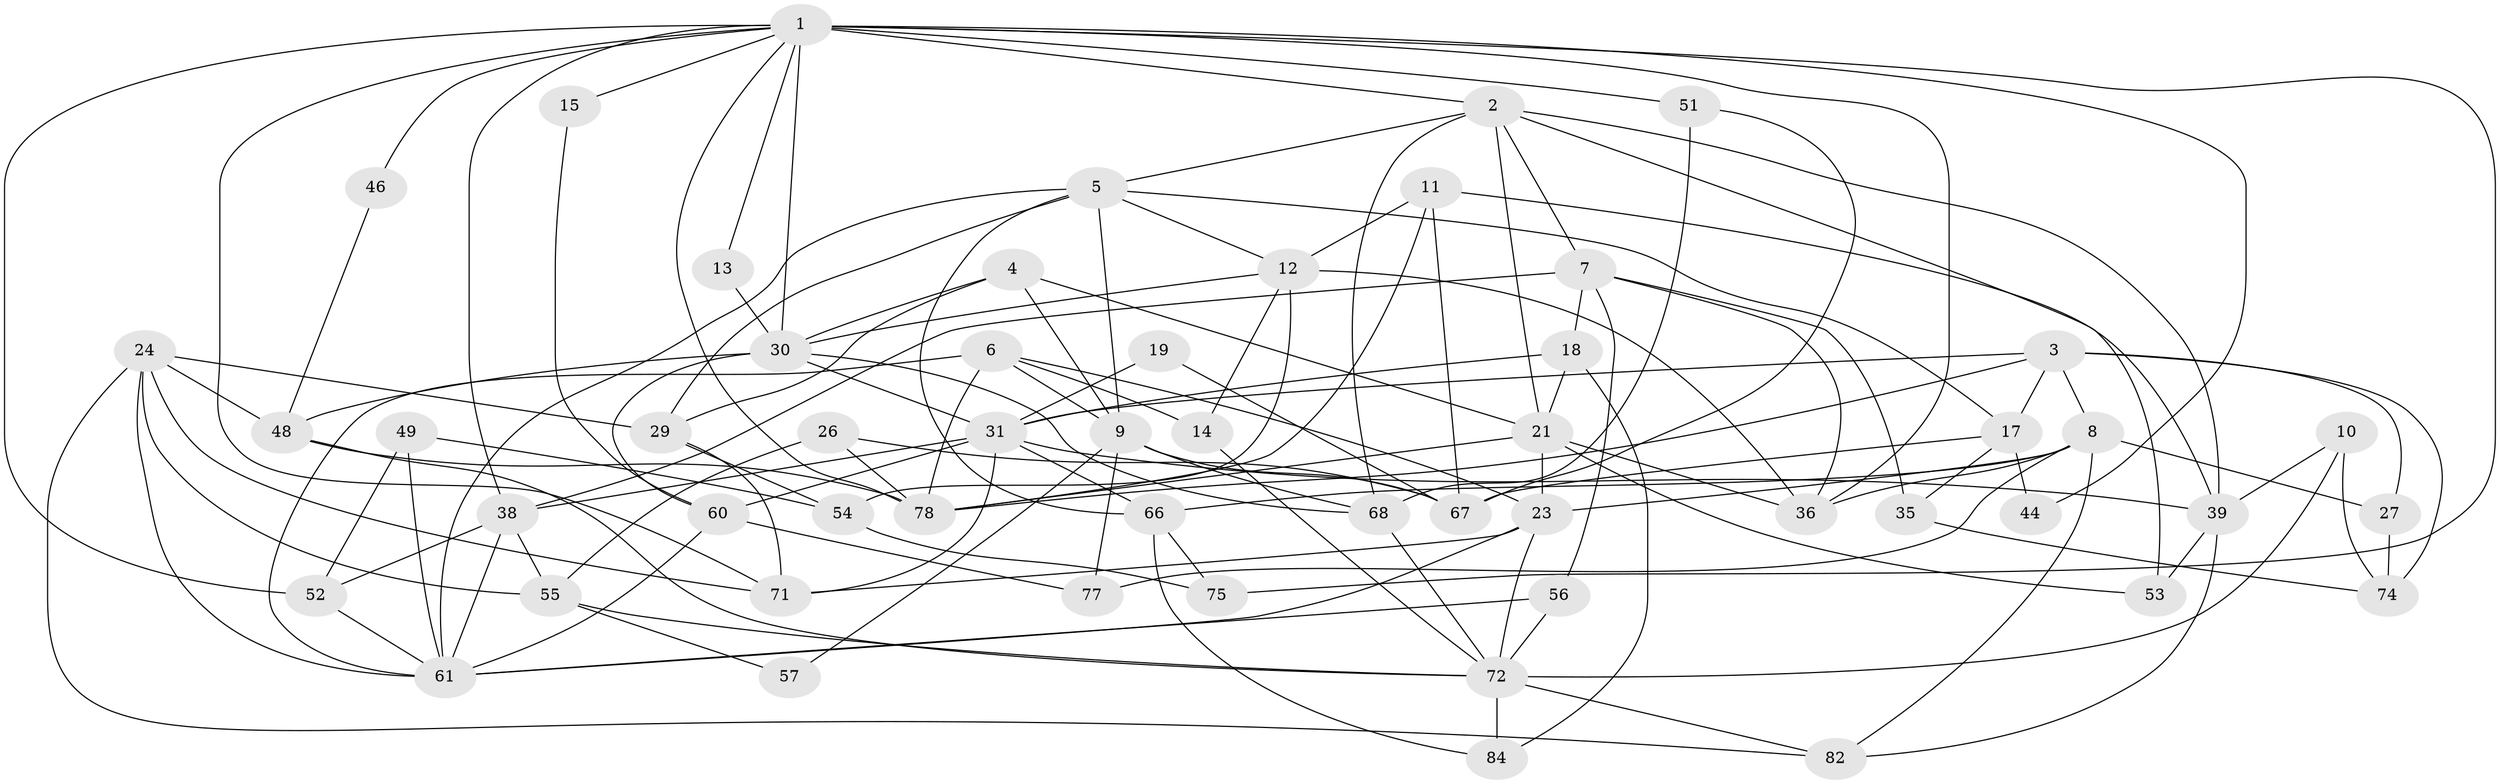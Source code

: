 // Generated by graph-tools (version 1.1) at 2025/52/02/27/25 19:52:08]
// undirected, 54 vertices, 132 edges
graph export_dot {
graph [start="1"]
  node [color=gray90,style=filled];
  1 [super="+59"];
  2 [super="+65"];
  3 [super="+16"];
  4 [super="+28"];
  5 [super="+45"];
  6;
  7 [super="+34"];
  8 [super="+25"];
  9 [super="+83"];
  10 [super="+85"];
  11 [super="+32"];
  12 [super="+20"];
  13 [super="+33"];
  14 [super="+22"];
  15;
  17 [super="+69"];
  18 [super="+58"];
  19;
  21 [super="+79"];
  23 [super="+42"];
  24 [super="+47"];
  26;
  27;
  29 [super="+43"];
  30 [super="+50"];
  31 [super="+37"];
  35;
  36 [super="+41"];
  38 [super="+40"];
  39 [super="+63"];
  44;
  46;
  48;
  49;
  51 [super="+62"];
  52;
  53 [super="+64"];
  54;
  55;
  56;
  57;
  60 [super="+76"];
  61 [super="+70"];
  66 [super="+80"];
  67 [super="+73"];
  68;
  71;
  72 [super="+81"];
  74;
  75;
  77;
  78 [super="+86"];
  82;
  84;
  1 -- 71;
  1 -- 36;
  1 -- 46;
  1 -- 51 [weight=2];
  1 -- 75;
  1 -- 13;
  1 -- 52;
  1 -- 78;
  1 -- 44;
  1 -- 30;
  1 -- 15;
  1 -- 2;
  1 -- 38;
  2 -- 7;
  2 -- 53;
  2 -- 39;
  2 -- 21;
  2 -- 68;
  2 -- 5;
  3 -- 78;
  3 -- 31;
  3 -- 17;
  3 -- 74;
  3 -- 27;
  3 -- 8;
  4 -- 9;
  4 -- 30;
  4 -- 29;
  4 -- 21;
  5 -- 61;
  5 -- 29;
  5 -- 66;
  5 -- 9;
  5 -- 12;
  5 -- 17;
  6 -- 23;
  6 -- 78;
  6 -- 61;
  6 -- 9;
  6 -- 14;
  7 -- 35;
  7 -- 56;
  7 -- 36;
  7 -- 18;
  7 -- 38;
  8 -- 82;
  8 -- 27;
  8 -- 36;
  8 -- 23;
  8 -- 77;
  8 -- 66;
  9 -- 57;
  9 -- 67;
  9 -- 68;
  9 -- 77;
  10 -- 72 [weight=2];
  10 -- 74;
  10 -- 39;
  11 -- 78;
  11 -- 12 [weight=2];
  11 -- 67;
  11 -- 39;
  12 -- 30;
  12 -- 54;
  12 -- 14;
  12 -- 36;
  13 -- 30 [weight=2];
  14 -- 72;
  15 -- 60;
  17 -- 67;
  17 -- 35;
  17 -- 44;
  18 -- 31;
  18 -- 84;
  18 -- 21;
  19 -- 31;
  19 -- 67;
  21 -- 78;
  21 -- 23;
  21 -- 36 [weight=2];
  21 -- 53;
  23 -- 71;
  23 -- 72;
  23 -- 61;
  24 -- 48;
  24 -- 82;
  24 -- 61;
  24 -- 71;
  24 -- 55;
  24 -- 29;
  26 -- 55;
  26 -- 78;
  26 -- 67;
  27 -- 74;
  29 -- 71;
  29 -- 54;
  30 -- 31;
  30 -- 48;
  30 -- 68;
  30 -- 60;
  31 -- 38;
  31 -- 71;
  31 -- 60;
  31 -- 39 [weight=2];
  31 -- 66;
  35 -- 74;
  38 -- 55;
  38 -- 52;
  38 -- 61;
  39 -- 82;
  39 -- 53;
  46 -- 48;
  48 -- 72;
  48 -- 78;
  49 -- 52;
  49 -- 54;
  49 -- 61;
  51 -- 67;
  51 -- 68;
  52 -- 61;
  54 -- 75;
  55 -- 57;
  55 -- 72;
  56 -- 72;
  56 -- 61;
  60 -- 77;
  60 -- 61;
  66 -- 75;
  66 -- 84;
  68 -- 72;
  72 -- 82;
  72 -- 84;
}
